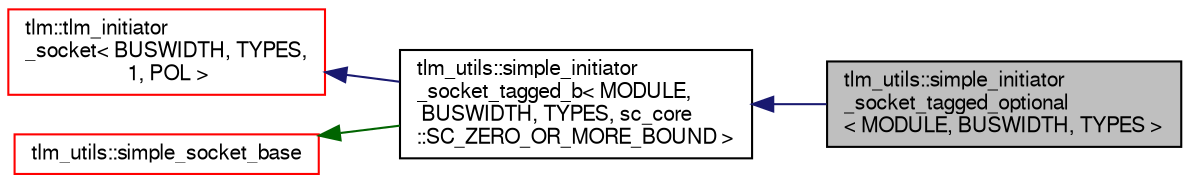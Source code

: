 digraph "tlm_utils::simple_initiator_socket_tagged_optional&lt; MODULE, BUSWIDTH, TYPES &gt;"
{
  edge [fontname="FreeSans",fontsize="10",labelfontname="FreeSans",labelfontsize="10"];
  node [fontname="FreeSans",fontsize="10",shape=record];
  rankdir="LR";
  Node0 [label="tlm_utils::simple_initiator\l_socket_tagged_optional\l\< MODULE, BUSWIDTH, TYPES \>",height=0.2,width=0.4,color="black", fillcolor="grey75", style="filled", fontcolor="black"];
  Node1 -> Node0 [dir="back",color="midnightblue",fontsize="10",style="solid",fontname="FreeSans"];
  Node1 [label="tlm_utils::simple_initiator\l_socket_tagged_b\< MODULE,\l BUSWIDTH, TYPES, sc_core\l::SC_ZERO_OR_MORE_BOUND \>",height=0.2,width=0.4,color="black", fillcolor="white", style="filled",URL="$a02687.html"];
  Node2 -> Node1 [dir="back",color="midnightblue",fontsize="10",style="solid",fontname="FreeSans"];
  Node2 [label="tlm::tlm_initiator\l_socket\< BUSWIDTH, TYPES,\l 1, POL \>",height=0.2,width=0.4,color="red", fillcolor="white", style="filled",URL="$a02519.html"];
  Node10 -> Node1 [dir="back",color="darkgreen",fontsize="10",style="solid",fontname="FreeSans"];
  Node10 [label="tlm_utils::simple_socket_base",height=0.2,width=0.4,color="red", fillcolor="white", style="filled",URL="$a02531.html"];
}
